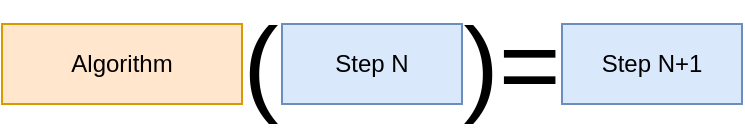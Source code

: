 <mxfile version="20.7.4" type="device"><diagram id="2riD3-JbWSZt0VzAZHZp" name="Page-1"><mxGraphModel dx="1038" dy="667" grid="1" gridSize="10" guides="1" tooltips="1" connect="1" arrows="1" fold="1" page="1" pageScale="1" pageWidth="827" pageHeight="1169" math="0" shadow="0"><root><mxCell id="0"/><mxCell id="1" parent="0"/><mxCell id="0R7pQaaEaHYw-Zy2l5Sx-15" value="Algorithm" style="rounded=0;whiteSpace=wrap;html=1;fillColor=#ffe6cc;strokeColor=#d79b00;" parent="1" vertex="1"><mxGeometry x="280" y="510" width="120" height="40" as="geometry"/></mxCell><mxCell id="0R7pQaaEaHYw-Zy2l5Sx-17" value="(" style="text;html=1;strokeColor=none;fillColor=none;align=center;verticalAlign=middle;whiteSpace=wrap;rounded=0;fontSize=53;" parent="1" vertex="1"><mxGeometry x="399" y="510" width="21" height="40" as="geometry"/></mxCell><mxCell id="0R7pQaaEaHYw-Zy2l5Sx-18" value="Step N" style="rounded=0;whiteSpace=wrap;html=1;fillColor=#dae8fc;strokeColor=#6c8ebf;" parent="1" vertex="1"><mxGeometry x="420" y="510" width="90" height="40" as="geometry"/></mxCell><mxCell id="0R7pQaaEaHYw-Zy2l5Sx-19" value=")=" style="text;html=1;strokeColor=none;fillColor=none;align=center;verticalAlign=middle;whiteSpace=wrap;rounded=0;fontSize=53;" parent="1" vertex="1"><mxGeometry x="510" y="510" width="50" height="40" as="geometry"/></mxCell><mxCell id="0R7pQaaEaHYw-Zy2l5Sx-20" value="Step N+1" style="rounded=0;whiteSpace=wrap;html=1;fillColor=#dae8fc;strokeColor=#6c8ebf;" parent="1" vertex="1"><mxGeometry x="560" y="510" width="90" height="40" as="geometry"/></mxCell></root></mxGraphModel></diagram></mxfile>